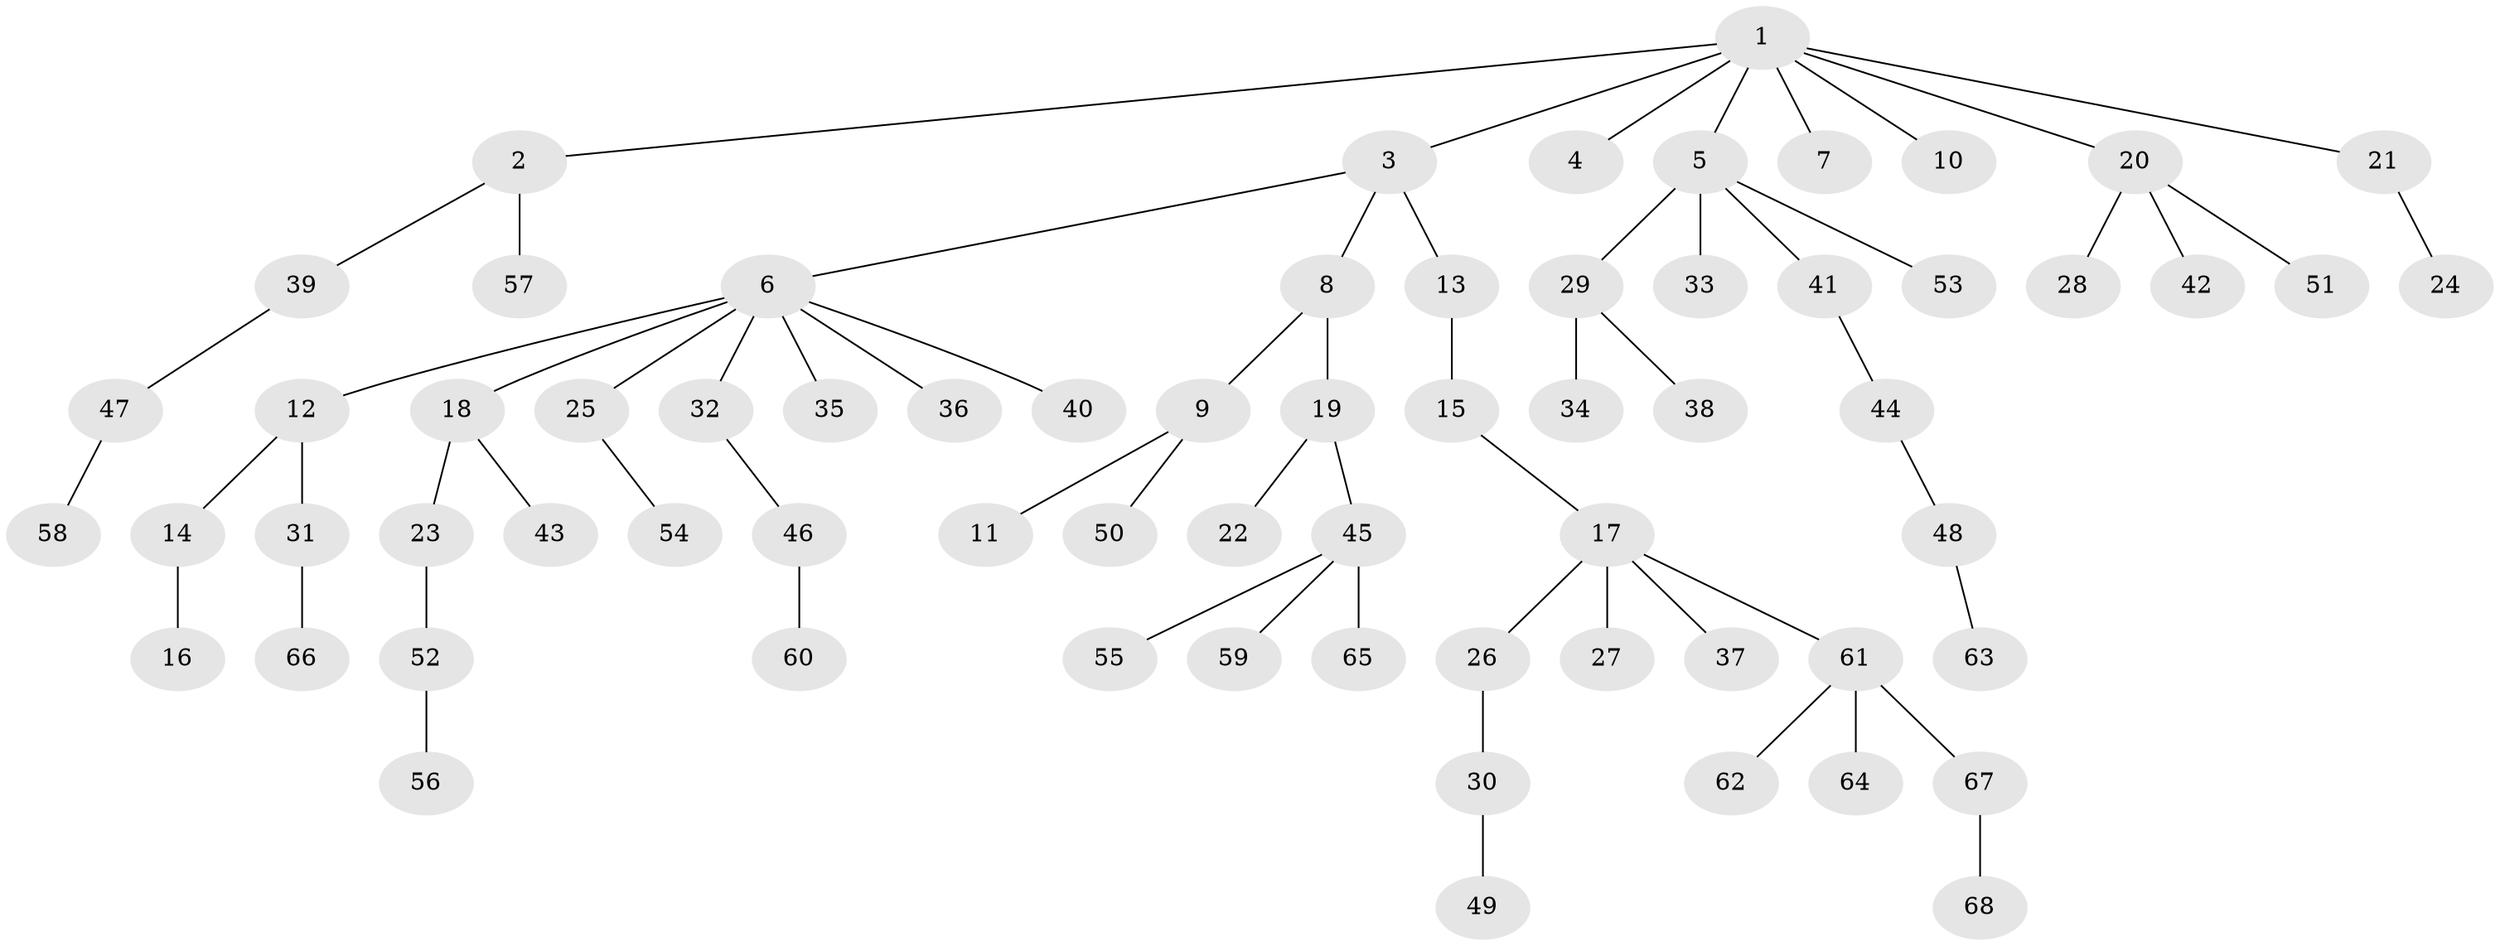 // coarse degree distribution, {10: 0.021739130434782608, 2: 0.1956521739130435, 4: 0.06521739130434782, 1: 0.6086956521739131, 6: 0.021739130434782608, 7: 0.021739130434782608, 3: 0.06521739130434782}
// Generated by graph-tools (version 1.1) at 2025/52/02/27/25 19:52:12]
// undirected, 68 vertices, 67 edges
graph export_dot {
graph [start="1"]
  node [color=gray90,style=filled];
  1;
  2;
  3;
  4;
  5;
  6;
  7;
  8;
  9;
  10;
  11;
  12;
  13;
  14;
  15;
  16;
  17;
  18;
  19;
  20;
  21;
  22;
  23;
  24;
  25;
  26;
  27;
  28;
  29;
  30;
  31;
  32;
  33;
  34;
  35;
  36;
  37;
  38;
  39;
  40;
  41;
  42;
  43;
  44;
  45;
  46;
  47;
  48;
  49;
  50;
  51;
  52;
  53;
  54;
  55;
  56;
  57;
  58;
  59;
  60;
  61;
  62;
  63;
  64;
  65;
  66;
  67;
  68;
  1 -- 2;
  1 -- 3;
  1 -- 4;
  1 -- 5;
  1 -- 7;
  1 -- 10;
  1 -- 20;
  1 -- 21;
  2 -- 39;
  2 -- 57;
  3 -- 6;
  3 -- 8;
  3 -- 13;
  5 -- 29;
  5 -- 33;
  5 -- 41;
  5 -- 53;
  6 -- 12;
  6 -- 18;
  6 -- 25;
  6 -- 32;
  6 -- 35;
  6 -- 36;
  6 -- 40;
  8 -- 9;
  8 -- 19;
  9 -- 11;
  9 -- 50;
  12 -- 14;
  12 -- 31;
  13 -- 15;
  14 -- 16;
  15 -- 17;
  17 -- 26;
  17 -- 27;
  17 -- 37;
  17 -- 61;
  18 -- 23;
  18 -- 43;
  19 -- 22;
  19 -- 45;
  20 -- 28;
  20 -- 42;
  20 -- 51;
  21 -- 24;
  23 -- 52;
  25 -- 54;
  26 -- 30;
  29 -- 34;
  29 -- 38;
  30 -- 49;
  31 -- 66;
  32 -- 46;
  39 -- 47;
  41 -- 44;
  44 -- 48;
  45 -- 55;
  45 -- 59;
  45 -- 65;
  46 -- 60;
  47 -- 58;
  48 -- 63;
  52 -- 56;
  61 -- 62;
  61 -- 64;
  61 -- 67;
  67 -- 68;
}

